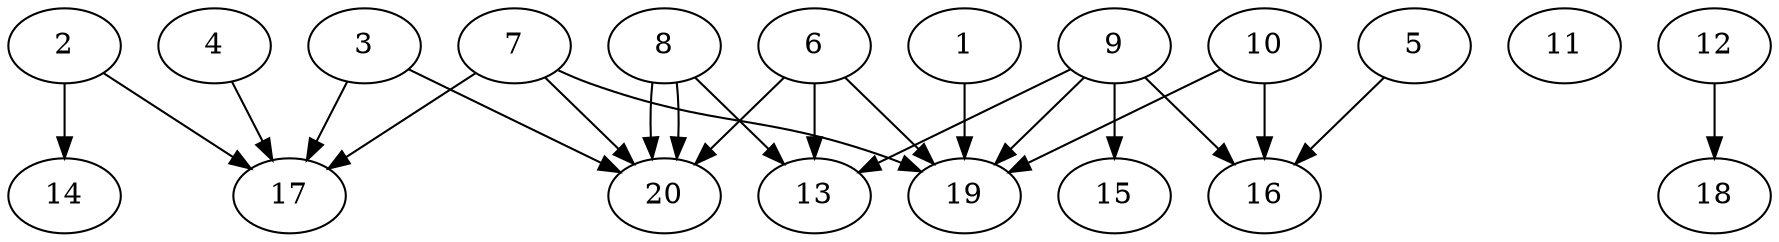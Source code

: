 // DAG automatically generated by daggen at Sat Jul 27 15:39:05 2019
// ./daggen --dot -n 20 --ccr 0.3 --fat 0.8 --regular 0.5 --density 0.4 --mindata 5242880 --maxdata 52428800 
digraph G {
  1 [size="26968747", alpha="0.09", expect_size="8090624"] 
  1 -> 19 [size ="8090624"]
  2 [size="73123840", alpha="0.14", expect_size="21937152"] 
  2 -> 14 [size ="21937152"]
  2 -> 17 [size ="21937152"]
  3 [size="30204587", alpha="0.03", expect_size="9061376"] 
  3 -> 17 [size ="9061376"]
  3 -> 20 [size ="9061376"]
  4 [size="58033493", alpha="0.13", expect_size="17410048"] 
  4 -> 17 [size ="17410048"]
  5 [size="151091200", alpha="0.18", expect_size="45327360"] 
  5 -> 16 [size ="45327360"]
  6 [size="156695893", alpha="0.12", expect_size="47008768"] 
  6 -> 13 [size ="47008768"]
  6 -> 19 [size ="47008768"]
  6 -> 20 [size ="47008768"]
  7 [size="38242987", alpha="0.15", expect_size="11472896"] 
  7 -> 17 [size ="11472896"]
  7 -> 19 [size ="11472896"]
  7 -> 20 [size ="11472896"]
  8 [size="66979840", alpha="0.07", expect_size="20093952"] 
  8 -> 13 [size ="20093952"]
  8 -> 20 [size ="20093952"]
  8 -> 20 [size ="20093952"]
  9 [size="121907200", alpha="0.15", expect_size="36572160"] 
  9 -> 13 [size ="36572160"]
  9 -> 15 [size ="36572160"]
  9 -> 16 [size ="36572160"]
  9 -> 19 [size ="36572160"]
  10 [size="111639893", alpha="0.10", expect_size="33491968"] 
  10 -> 16 [size ="33491968"]
  10 -> 19 [size ="33491968"]
  11 [size="43390293", alpha="0.15", expect_size="13017088"] 
  12 [size="113619627", alpha="0.06", expect_size="34085888"] 
  12 -> 18 [size ="34085888"]
  13 [size="68410027", alpha="0.02", expect_size="20523008"] 
  14 [size="94190933", alpha="0.05", expect_size="28257280"] 
  15 [size="35652267", alpha="0.07", expect_size="10695680"] 
  16 [size="20602880", alpha="0.20", expect_size="6180864"] 
  17 [size="118244693", alpha="0.01", expect_size="35473408"] 
  18 [size="75922773", alpha="0.18", expect_size="22776832"] 
  19 [size="127290027", alpha="0.13", expect_size="38187008"] 
  20 [size="89364480", alpha="0.16", expect_size="26809344"] 
}
